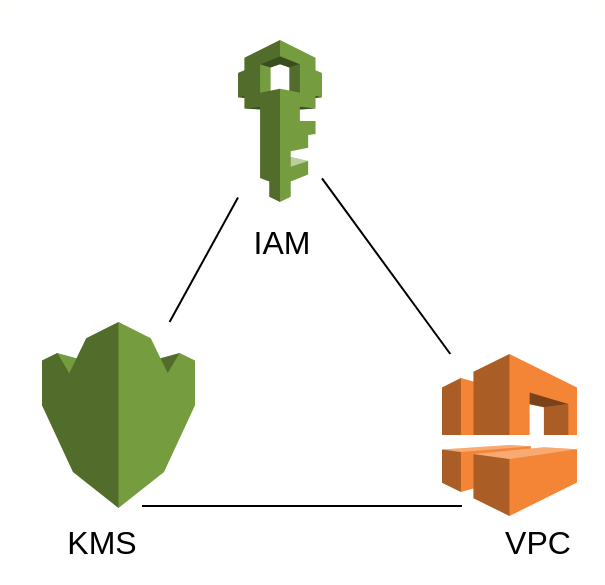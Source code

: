 <mxfile version="12.9.9" type="device"><diagram id="P0xsia323dQVlF09wavV" name="Page-1"><mxGraphModel dx="1055" dy="808" grid="1" gridSize="10" guides="1" tooltips="1" connect="1" arrows="1" fold="1" page="1" pageScale="1" pageWidth="1654" pageHeight="1169" math="0" shadow="0"><root><mxCell id="0"/><mxCell id="1" parent="0"/><mxCell id="SbdehwcaV1B8tRHI0ScH-10" value="" style="rounded=0;whiteSpace=wrap;html=1;fontSize=16;strokeColor=#FFFFFA;" parent="1" vertex="1"><mxGeometry x="440" y="340" width="300" height="290" as="geometry"/></mxCell><mxCell id="SbdehwcaV1B8tRHI0ScH-1" value="" style="outlineConnect=0;dashed=0;verticalLabelPosition=bottom;verticalAlign=top;align=center;html=1;shape=mxgraph.aws3.iam;fillColor=#759C3E;gradientColor=none;" parent="1" vertex="1"><mxGeometry x="558" y="359" width="42" height="81" as="geometry"/></mxCell><mxCell id="SbdehwcaV1B8tRHI0ScH-2" value="" style="outlineConnect=0;dashed=0;verticalLabelPosition=bottom;verticalAlign=top;align=center;html=1;shape=mxgraph.aws3.kms;fillColor=#759C3E;gradientColor=none;" parent="1" vertex="1"><mxGeometry x="460" y="500" width="76.5" height="93" as="geometry"/></mxCell><mxCell id="SbdehwcaV1B8tRHI0ScH-3" value="" style="outlineConnect=0;dashed=0;verticalLabelPosition=bottom;verticalAlign=top;align=center;html=1;shape=mxgraph.aws3.vpc;fillColor=#F58536;gradientColor=none;" parent="1" vertex="1"><mxGeometry x="660" y="516" width="67.5" height="81" as="geometry"/></mxCell><mxCell id="SbdehwcaV1B8tRHI0ScH-4" value="IAM" style="text;html=1;strokeColor=none;fillColor=none;align=center;verticalAlign=middle;whiteSpace=wrap;rounded=0;fontSize=16;" parent="1" vertex="1"><mxGeometry x="560" y="450" width="40" height="20" as="geometry"/></mxCell><mxCell id="SbdehwcaV1B8tRHI0ScH-5" value="KMS" style="text;html=1;strokeColor=none;fillColor=none;align=center;verticalAlign=middle;whiteSpace=wrap;rounded=0;fontSize=16;" parent="1" vertex="1"><mxGeometry x="470" y="600" width="40" height="20" as="geometry"/></mxCell><mxCell id="SbdehwcaV1B8tRHI0ScH-6" value="VPC" style="text;html=1;strokeColor=none;fillColor=none;align=center;verticalAlign=middle;whiteSpace=wrap;rounded=0;fontSize=16;" parent="1" vertex="1"><mxGeometry x="687.5" y="600" width="40" height="20" as="geometry"/></mxCell><mxCell id="SbdehwcaV1B8tRHI0ScH-7" value="" style="endArrow=none;html=1;strokeWidth=1;" parent="1" source="SbdehwcaV1B8tRHI0ScH-3" target="SbdehwcaV1B8tRHI0ScH-1" edge="1"><mxGeometry width="50" height="50" relative="1" as="geometry"><mxPoint x="540" y="420" as="sourcePoint"/><mxPoint x="610" y="410" as="targetPoint"/></mxGeometry></mxCell><mxCell id="SbdehwcaV1B8tRHI0ScH-8" value="" style="endArrow=none;html=1;strokeWidth=1;" parent="1" edge="1"><mxGeometry width="50" height="50" relative="1" as="geometry"><mxPoint x="670" y="592" as="sourcePoint"/><mxPoint x="510" y="592" as="targetPoint"/></mxGeometry></mxCell><mxCell id="SbdehwcaV1B8tRHI0ScH-9" value="" style="endArrow=none;html=1;strokeWidth=1;" parent="1" source="SbdehwcaV1B8tRHI0ScH-1" target="SbdehwcaV1B8tRHI0ScH-2" edge="1"><mxGeometry width="50" height="50" relative="1" as="geometry"><mxPoint x="680" y="602" as="sourcePoint"/><mxPoint x="520" y="602" as="targetPoint"/></mxGeometry></mxCell></root></mxGraphModel></diagram></mxfile>